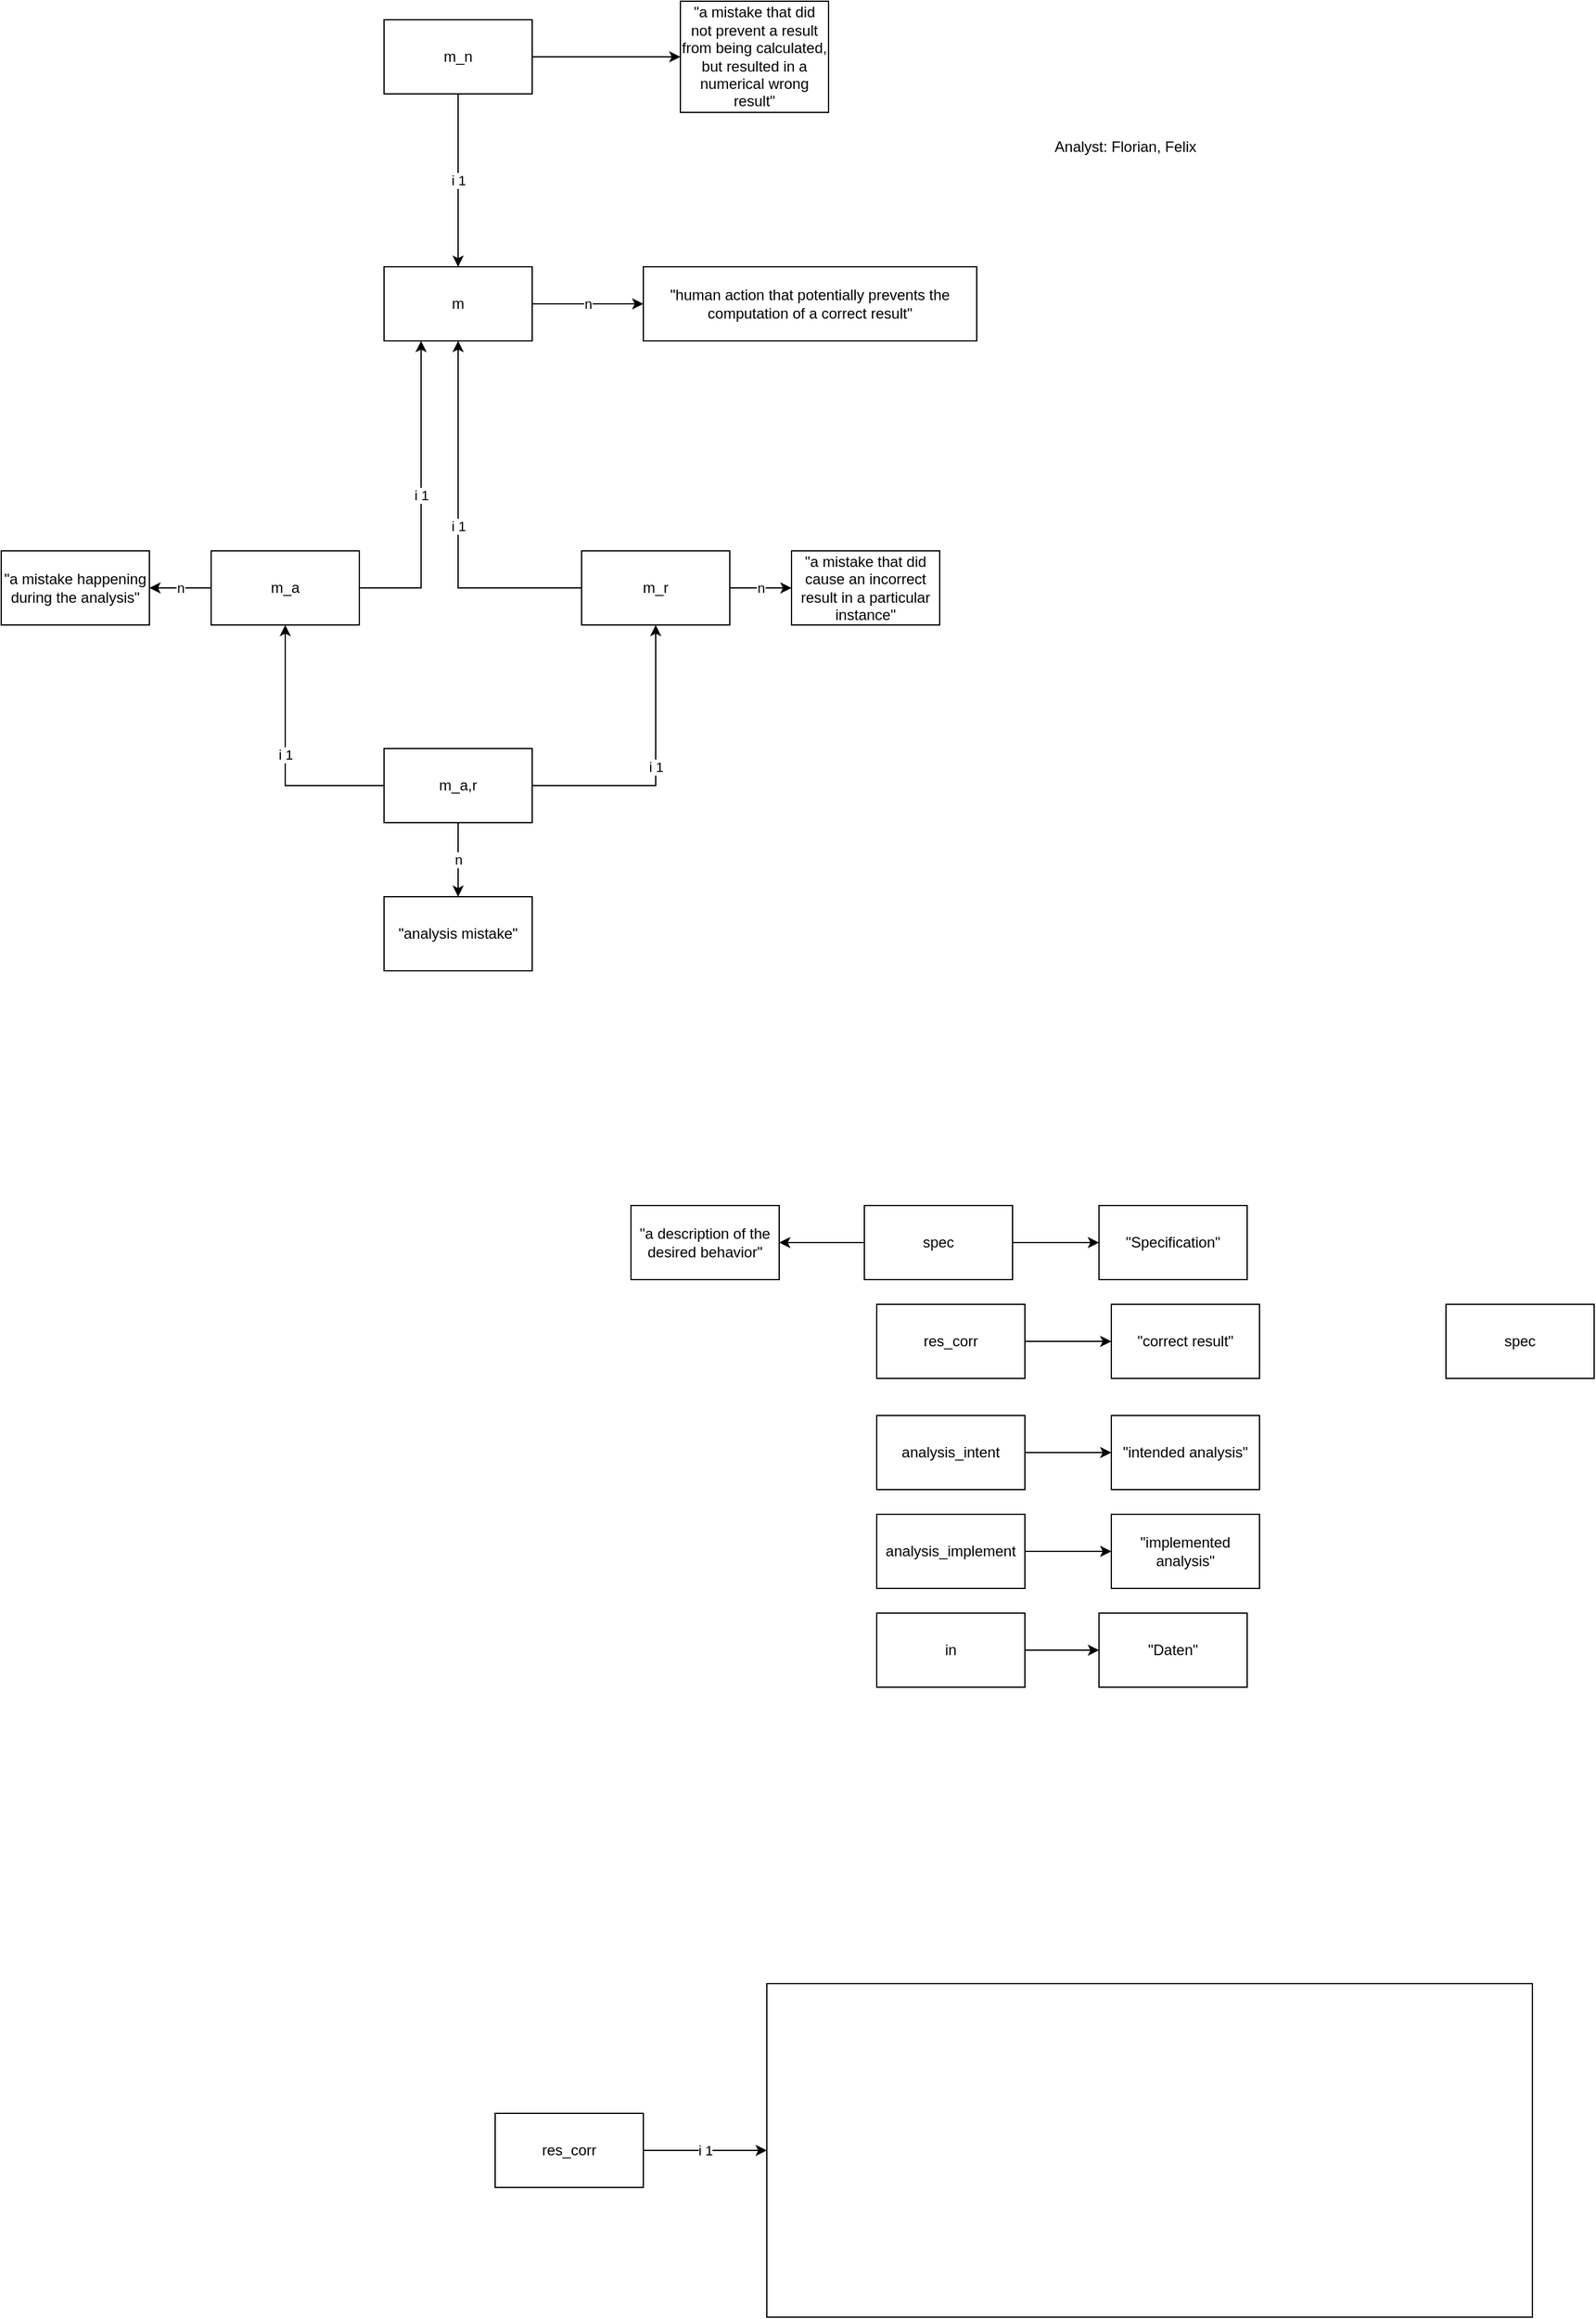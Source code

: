 <mxfile version="24.0.2" type="github">
  <diagram name="Page-1" id="51PEagXw1sYwZtZuC4bm">
    <mxGraphModel dx="1883" dy="1556" grid="1" gridSize="10" guides="1" tooltips="1" connect="1" arrows="1" fold="1" page="1" pageScale="1" pageWidth="1169" pageHeight="827" math="0" shadow="0">
      <root>
        <mxCell id="0" />
        <mxCell id="1" parent="0" />
        <mxCell id="PQwBD4DDwZsJVSDzbPhe-4" value="n" style="edgeStyle=orthogonalEdgeStyle;rounded=0;orthogonalLoop=1;jettySize=auto;html=1;" parent="1" source="PQwBD4DDwZsJVSDzbPhe-2" target="PQwBD4DDwZsJVSDzbPhe-3" edge="1">
          <mxGeometry relative="1" as="geometry" />
        </mxCell>
        <mxCell id="PQwBD4DDwZsJVSDzbPhe-2" value="m" style="rounded=0;whiteSpace=wrap;html=1;" parent="1" vertex="1">
          <mxGeometry x="260" y="120" width="120" height="60" as="geometry" />
        </mxCell>
        <mxCell id="PQwBD4DDwZsJVSDzbPhe-3" value="&quot;human action that potentially prevents the computation of a correct result&quot;" style="rounded=0;whiteSpace=wrap;html=1;" parent="1" vertex="1">
          <mxGeometry x="470" y="120" width="270" height="60" as="geometry" />
        </mxCell>
        <mxCell id="PQwBD4DDwZsJVSDzbPhe-10" value="n" style="edgeStyle=orthogonalEdgeStyle;rounded=0;orthogonalLoop=1;jettySize=auto;html=1;" parent="1" source="PQwBD4DDwZsJVSDzbPhe-8" target="PQwBD4DDwZsJVSDzbPhe-9" edge="1">
          <mxGeometry relative="1" as="geometry" />
        </mxCell>
        <mxCell id="PQwBD4DDwZsJVSDzbPhe-12" value="i 1" style="edgeStyle=orthogonalEdgeStyle;rounded=0;orthogonalLoop=1;jettySize=auto;html=1;" parent="1" source="PQwBD4DDwZsJVSDzbPhe-8" target="PQwBD4DDwZsJVSDzbPhe-2" edge="1">
          <mxGeometry relative="1" as="geometry">
            <Array as="points">
              <mxPoint x="290" y="380" />
            </Array>
          </mxGeometry>
        </mxCell>
        <mxCell id="PQwBD4DDwZsJVSDzbPhe-8" value="m_a" style="rounded=0;whiteSpace=wrap;html=1;" parent="1" vertex="1">
          <mxGeometry x="120" y="350" width="120" height="60" as="geometry" />
        </mxCell>
        <mxCell id="PQwBD4DDwZsJVSDzbPhe-9" value="&quot;a mistake happening during the analysis&quot;" style="rounded=0;whiteSpace=wrap;html=1;" parent="1" vertex="1">
          <mxGeometry x="-50" y="350" width="120" height="60" as="geometry" />
        </mxCell>
        <mxCell id="PQwBD4DDwZsJVSDzbPhe-14" value="i 1" style="edgeStyle=orthogonalEdgeStyle;rounded=0;orthogonalLoop=1;jettySize=auto;html=1;" parent="1" source="PQwBD4DDwZsJVSDzbPhe-13" target="PQwBD4DDwZsJVSDzbPhe-2" edge="1">
          <mxGeometry relative="1" as="geometry" />
        </mxCell>
        <mxCell id="PQwBD4DDwZsJVSDzbPhe-16" value="n" style="edgeStyle=orthogonalEdgeStyle;rounded=0;orthogonalLoop=1;jettySize=auto;html=1;" parent="1" source="PQwBD4DDwZsJVSDzbPhe-13" target="PQwBD4DDwZsJVSDzbPhe-15" edge="1">
          <mxGeometry relative="1" as="geometry" />
        </mxCell>
        <mxCell id="PQwBD4DDwZsJVSDzbPhe-13" value="m_r" style="rounded=0;whiteSpace=wrap;html=1;" parent="1" vertex="1">
          <mxGeometry x="420" y="350" width="120" height="60" as="geometry" />
        </mxCell>
        <mxCell id="PQwBD4DDwZsJVSDzbPhe-15" value="&quot;a mistake that did cause an incorrect result in a particular instance&quot;" style="rounded=0;whiteSpace=wrap;html=1;" parent="1" vertex="1">
          <mxGeometry x="590" y="350" width="120" height="60" as="geometry" />
        </mxCell>
        <mxCell id="PQwBD4DDwZsJVSDzbPhe-18" value="i 1" style="edgeStyle=orthogonalEdgeStyle;rounded=0;orthogonalLoop=1;jettySize=auto;html=1;" parent="1" source="PQwBD4DDwZsJVSDzbPhe-17" target="PQwBD4DDwZsJVSDzbPhe-13" edge="1">
          <mxGeometry relative="1" as="geometry" />
        </mxCell>
        <mxCell id="PQwBD4DDwZsJVSDzbPhe-19" value="i 1" style="edgeStyle=orthogonalEdgeStyle;rounded=0;orthogonalLoop=1;jettySize=auto;html=1;" parent="1" source="PQwBD4DDwZsJVSDzbPhe-17" target="PQwBD4DDwZsJVSDzbPhe-8" edge="1">
          <mxGeometry relative="1" as="geometry" />
        </mxCell>
        <mxCell id="PQwBD4DDwZsJVSDzbPhe-24" value="n" style="edgeStyle=orthogonalEdgeStyle;rounded=0;orthogonalLoop=1;jettySize=auto;html=1;" parent="1" source="PQwBD4DDwZsJVSDzbPhe-17" target="PQwBD4DDwZsJVSDzbPhe-23" edge="1">
          <mxGeometry relative="1" as="geometry" />
        </mxCell>
        <mxCell id="PQwBD4DDwZsJVSDzbPhe-17" value="m_a,r" style="rounded=0;whiteSpace=wrap;html=1;" parent="1" vertex="1">
          <mxGeometry x="260" y="510" width="120" height="60" as="geometry" />
        </mxCell>
        <mxCell id="PQwBD4DDwZsJVSDzbPhe-23" value="&quot;analysis mistake&quot;" style="rounded=0;whiteSpace=wrap;html=1;" parent="1" vertex="1">
          <mxGeometry x="260" y="630" width="120" height="60" as="geometry" />
        </mxCell>
        <mxCell id="VSVdpnFQ6Lm-19f5LBRc-2" value="Analyst: Florian, Felix" style="text;html=1;align=center;verticalAlign=middle;resizable=0;points=[];autosize=1;strokeColor=none;fillColor=none;" parent="1" vertex="1">
          <mxGeometry x="790" y="8" width="140" height="30" as="geometry" />
        </mxCell>
        <mxCell id="VSVdpnFQ6Lm-19f5LBRc-9" value="i 1" style="edgeStyle=orthogonalEdgeStyle;rounded=0;orthogonalLoop=1;jettySize=auto;html=1;" parent="1" source="VSVdpnFQ6Lm-19f5LBRc-6" target="PQwBD4DDwZsJVSDzbPhe-2" edge="1">
          <mxGeometry relative="1" as="geometry" />
        </mxCell>
        <mxCell id="VSVdpnFQ6Lm-19f5LBRc-11" style="edgeStyle=orthogonalEdgeStyle;rounded=0;orthogonalLoop=1;jettySize=auto;html=1;" parent="1" source="VSVdpnFQ6Lm-19f5LBRc-6" target="VSVdpnFQ6Lm-19f5LBRc-10" edge="1">
          <mxGeometry relative="1" as="geometry" />
        </mxCell>
        <mxCell id="VSVdpnFQ6Lm-19f5LBRc-6" value="m_n" style="rounded=0;whiteSpace=wrap;html=1;" parent="1" vertex="1">
          <mxGeometry x="260" y="-80" width="120" height="60" as="geometry" />
        </mxCell>
        <mxCell id="VSVdpnFQ6Lm-19f5LBRc-10" value="&quot;a mistake that did not prevent a result from being calculated, but resulted in a numerical wrong result&quot;" style="rounded=0;whiteSpace=wrap;html=1;" parent="1" vertex="1">
          <mxGeometry x="500" y="-95" width="120" height="90" as="geometry" />
        </mxCell>
        <mxCell id="VSVdpnFQ6Lm-19f5LBRc-15" style="edgeStyle=orthogonalEdgeStyle;rounded=0;orthogonalLoop=1;jettySize=auto;html=1;" parent="1" source="VSVdpnFQ6Lm-19f5LBRc-13" target="VSVdpnFQ6Lm-19f5LBRc-14" edge="1">
          <mxGeometry relative="1" as="geometry" />
        </mxCell>
        <mxCell id="VSVdpnFQ6Lm-19f5LBRc-13" value="res_corr" style="rounded=0;whiteSpace=wrap;html=1;" parent="1" vertex="1">
          <mxGeometry x="659" y="960" width="120" height="60" as="geometry" />
        </mxCell>
        <mxCell id="VSVdpnFQ6Lm-19f5LBRc-14" value="&quot;correct result&quot;" style="rounded=0;whiteSpace=wrap;html=1;" parent="1" vertex="1">
          <mxGeometry x="849" y="960" width="120" height="60" as="geometry" />
        </mxCell>
        <mxCell id="VSVdpnFQ6Lm-19f5LBRc-18" style="edgeStyle=orthogonalEdgeStyle;rounded=0;orthogonalLoop=1;jettySize=auto;html=1;" parent="1" source="VSVdpnFQ6Lm-19f5LBRc-16" target="VSVdpnFQ6Lm-19f5LBRc-17" edge="1">
          <mxGeometry relative="1" as="geometry" />
        </mxCell>
        <mxCell id="VSVdpnFQ6Lm-19f5LBRc-16" value="analysis_intent" style="rounded=0;whiteSpace=wrap;html=1;" parent="1" vertex="1">
          <mxGeometry x="659" y="1050" width="120" height="60" as="geometry" />
        </mxCell>
        <mxCell id="VSVdpnFQ6Lm-19f5LBRc-17" value="&quot;intended analysis&quot;" style="rounded=0;whiteSpace=wrap;html=1;" parent="1" vertex="1">
          <mxGeometry x="849" y="1050" width="120" height="60" as="geometry" />
        </mxCell>
        <mxCell id="VSVdpnFQ6Lm-19f5LBRc-21" style="edgeStyle=orthogonalEdgeStyle;rounded=0;orthogonalLoop=1;jettySize=auto;html=1;" parent="1" source="VSVdpnFQ6Lm-19f5LBRc-19" target="VSVdpnFQ6Lm-19f5LBRc-20" edge="1">
          <mxGeometry relative="1" as="geometry" />
        </mxCell>
        <mxCell id="VSVdpnFQ6Lm-19f5LBRc-19" value="in" style="rounded=0;whiteSpace=wrap;html=1;" parent="1" vertex="1">
          <mxGeometry x="659" y="1210" width="120" height="60" as="geometry" />
        </mxCell>
        <mxCell id="VSVdpnFQ6Lm-19f5LBRc-20" value="&quot;Daten&quot;" style="rounded=0;whiteSpace=wrap;html=1;" parent="1" vertex="1">
          <mxGeometry x="839" y="1210" width="120" height="60" as="geometry" />
        </mxCell>
        <mxCell id="VSVdpnFQ6Lm-19f5LBRc-24" value="i 1" style="edgeStyle=orthogonalEdgeStyle;rounded=0;orthogonalLoop=1;jettySize=auto;html=1;" parent="1" source="VSVdpnFQ6Lm-19f5LBRc-22" target="VSVdpnFQ6Lm-19f5LBRc-23" edge="1">
          <mxGeometry relative="1" as="geometry" />
        </mxCell>
        <mxCell id="VSVdpnFQ6Lm-19f5LBRc-22" value="res_corr" style="rounded=0;whiteSpace=wrap;html=1;" parent="1" vertex="1">
          <mxGeometry x="350" y="1615" width="120" height="60" as="geometry" />
        </mxCell>
        <mxCell id="VSVdpnFQ6Lm-19f5LBRc-23" value="" style="rounded=0;whiteSpace=wrap;html=1;fillColor=none;" parent="1" vertex="1">
          <mxGeometry x="570" y="1510" width="620" height="270" as="geometry" />
        </mxCell>
        <mxCell id="VSVdpnFQ6Lm-19f5LBRc-25" style="edgeStyle=orthogonalEdgeStyle;rounded=0;orthogonalLoop=1;jettySize=auto;html=1;" parent="1" source="VSVdpnFQ6Lm-19f5LBRc-26" target="VSVdpnFQ6Lm-19f5LBRc-27" edge="1">
          <mxGeometry relative="1" as="geometry" />
        </mxCell>
        <mxCell id="VSVdpnFQ6Lm-19f5LBRc-26" value="analysis_implement" style="rounded=0;whiteSpace=wrap;html=1;" parent="1" vertex="1">
          <mxGeometry x="659" y="1130" width="120" height="60" as="geometry" />
        </mxCell>
        <mxCell id="VSVdpnFQ6Lm-19f5LBRc-27" value="&quot;implemented analysis&quot;" style="rounded=0;whiteSpace=wrap;html=1;" parent="1" vertex="1">
          <mxGeometry x="849" y="1130" width="120" height="60" as="geometry" />
        </mxCell>
        <mxCell id="VSVdpnFQ6Lm-19f5LBRc-28" value="spec" style="rounded=0;whiteSpace=wrap;html=1;" parent="1" vertex="1">
          <mxGeometry x="1120" y="960" width="120" height="60" as="geometry" />
        </mxCell>
        <mxCell id="VSVdpnFQ6Lm-19f5LBRc-29" style="edgeStyle=orthogonalEdgeStyle;rounded=0;orthogonalLoop=1;jettySize=auto;html=1;" parent="1" source="VSVdpnFQ6Lm-19f5LBRc-30" target="VSVdpnFQ6Lm-19f5LBRc-31" edge="1">
          <mxGeometry relative="1" as="geometry" />
        </mxCell>
        <mxCell id="VSVdpnFQ6Lm-19f5LBRc-33" style="edgeStyle=orthogonalEdgeStyle;rounded=0;orthogonalLoop=1;jettySize=auto;html=1;" parent="1" source="VSVdpnFQ6Lm-19f5LBRc-30" target="VSVdpnFQ6Lm-19f5LBRc-32" edge="1">
          <mxGeometry relative="1" as="geometry" />
        </mxCell>
        <mxCell id="VSVdpnFQ6Lm-19f5LBRc-30" value="spec" style="rounded=0;whiteSpace=wrap;html=1;" parent="1" vertex="1">
          <mxGeometry x="649" y="880" width="120" height="60" as="geometry" />
        </mxCell>
        <mxCell id="VSVdpnFQ6Lm-19f5LBRc-31" value="&quot;Specification&quot;" style="rounded=0;whiteSpace=wrap;html=1;" parent="1" vertex="1">
          <mxGeometry x="839" y="880" width="120" height="60" as="geometry" />
        </mxCell>
        <mxCell id="VSVdpnFQ6Lm-19f5LBRc-32" value="&quot;a description of the desired behavior&quot;" style="rounded=0;whiteSpace=wrap;html=1;" parent="1" vertex="1">
          <mxGeometry x="460" y="880" width="120" height="60" as="geometry" />
        </mxCell>
      </root>
    </mxGraphModel>
  </diagram>
</mxfile>
